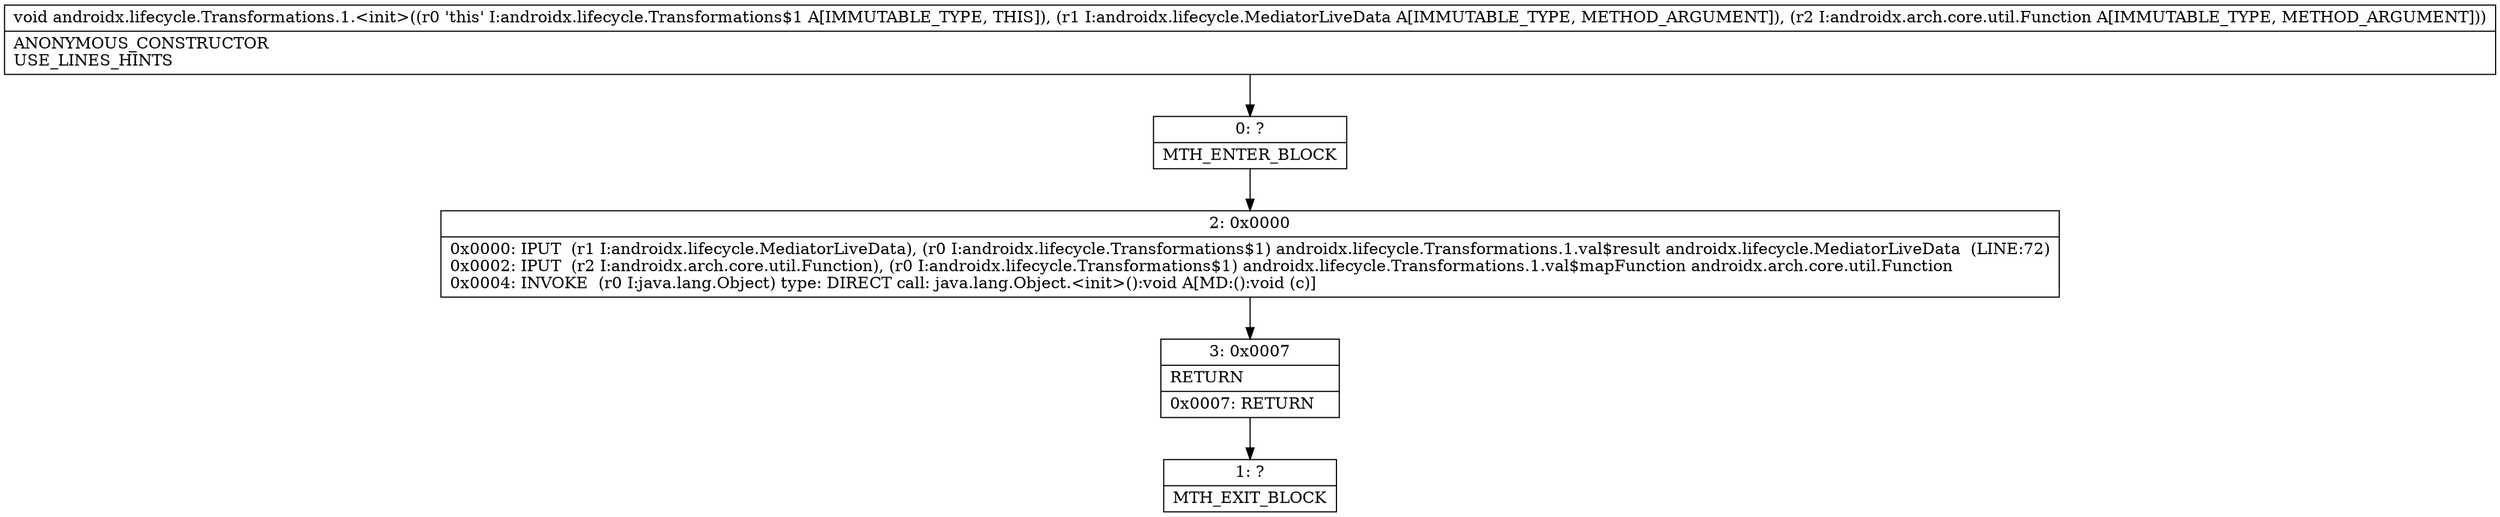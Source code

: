 digraph "CFG forandroidx.lifecycle.Transformations.1.\<init\>(Landroidx\/lifecycle\/MediatorLiveData;Landroidx\/arch\/core\/util\/Function;)V" {
Node_0 [shape=record,label="{0\:\ ?|MTH_ENTER_BLOCK\l}"];
Node_2 [shape=record,label="{2\:\ 0x0000|0x0000: IPUT  (r1 I:androidx.lifecycle.MediatorLiveData), (r0 I:androidx.lifecycle.Transformations$1) androidx.lifecycle.Transformations.1.val$result androidx.lifecycle.MediatorLiveData  (LINE:72)\l0x0002: IPUT  (r2 I:androidx.arch.core.util.Function), (r0 I:androidx.lifecycle.Transformations$1) androidx.lifecycle.Transformations.1.val$mapFunction androidx.arch.core.util.Function \l0x0004: INVOKE  (r0 I:java.lang.Object) type: DIRECT call: java.lang.Object.\<init\>():void A[MD:():void (c)]\l}"];
Node_3 [shape=record,label="{3\:\ 0x0007|RETURN\l|0x0007: RETURN   \l}"];
Node_1 [shape=record,label="{1\:\ ?|MTH_EXIT_BLOCK\l}"];
MethodNode[shape=record,label="{void androidx.lifecycle.Transformations.1.\<init\>((r0 'this' I:androidx.lifecycle.Transformations$1 A[IMMUTABLE_TYPE, THIS]), (r1 I:androidx.lifecycle.MediatorLiveData A[IMMUTABLE_TYPE, METHOD_ARGUMENT]), (r2 I:androidx.arch.core.util.Function A[IMMUTABLE_TYPE, METHOD_ARGUMENT]))  | ANONYMOUS_CONSTRUCTOR\lUSE_LINES_HINTS\l}"];
MethodNode -> Node_0;Node_0 -> Node_2;
Node_2 -> Node_3;
Node_3 -> Node_1;
}

